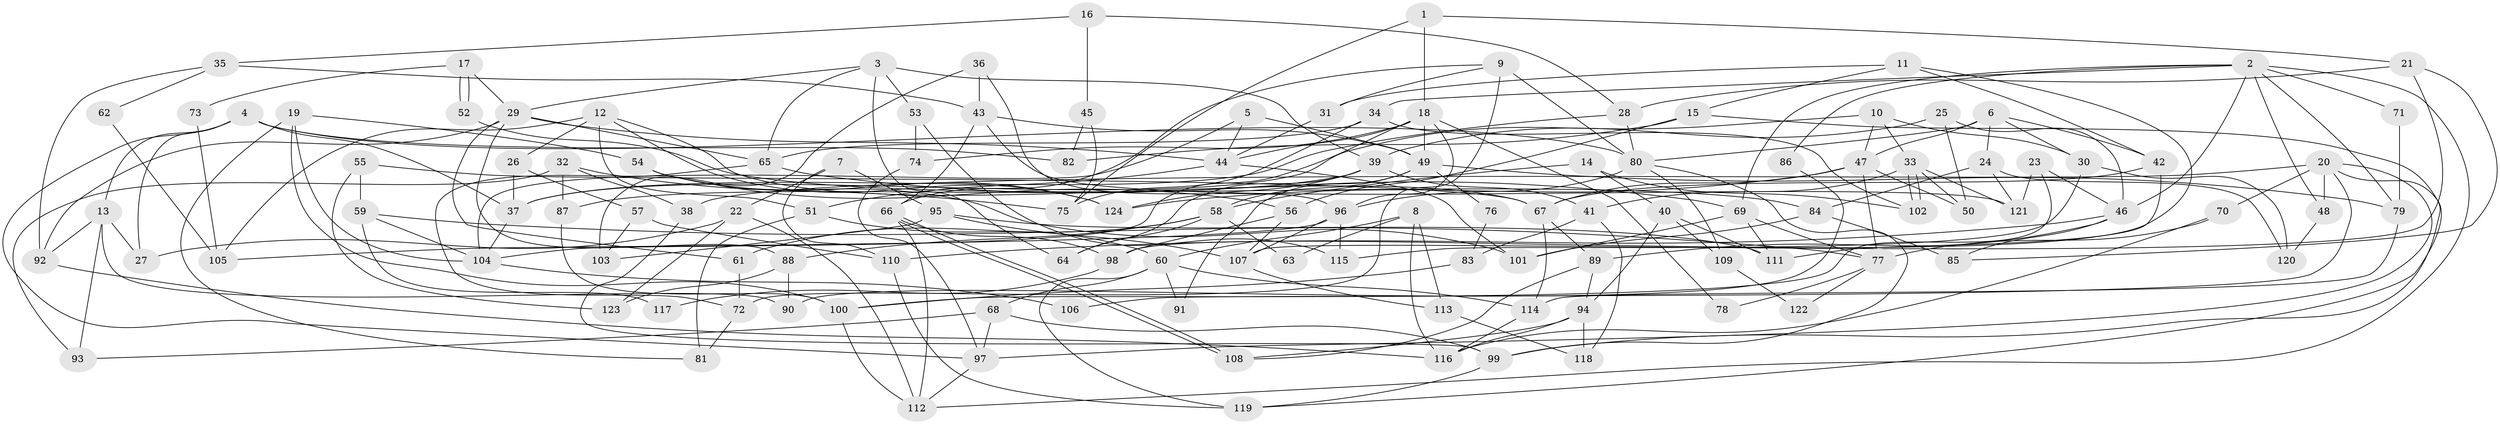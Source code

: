 // coarse degree distribution, {3: 0.13513513513513514, 6: 0.10810810810810811, 4: 0.16216216216216217, 5: 0.1891891891891892, 7: 0.10810810810810811, 2: 0.13513513513513514, 10: 0.08108108108108109, 12: 0.02702702702702703, 9: 0.02702702702702703, 17: 0.02702702702702703}
// Generated by graph-tools (version 1.1) at 2025/54/03/04/25 21:54:58]
// undirected, 124 vertices, 248 edges
graph export_dot {
graph [start="1"]
  node [color=gray90,style=filled];
  1;
  2;
  3;
  4;
  5;
  6;
  7;
  8;
  9;
  10;
  11;
  12;
  13;
  14;
  15;
  16;
  17;
  18;
  19;
  20;
  21;
  22;
  23;
  24;
  25;
  26;
  27;
  28;
  29;
  30;
  31;
  32;
  33;
  34;
  35;
  36;
  37;
  38;
  39;
  40;
  41;
  42;
  43;
  44;
  45;
  46;
  47;
  48;
  49;
  50;
  51;
  52;
  53;
  54;
  55;
  56;
  57;
  58;
  59;
  60;
  61;
  62;
  63;
  64;
  65;
  66;
  67;
  68;
  69;
  70;
  71;
  72;
  73;
  74;
  75;
  76;
  77;
  78;
  79;
  80;
  81;
  82;
  83;
  84;
  85;
  86;
  87;
  88;
  89;
  90;
  91;
  92;
  93;
  94;
  95;
  96;
  97;
  98;
  99;
  100;
  101;
  102;
  103;
  104;
  105;
  106;
  107;
  108;
  109;
  110;
  111;
  112;
  113;
  114;
  115;
  116;
  117;
  118;
  119;
  120;
  121;
  122;
  123;
  124;
  1 -- 18;
  1 -- 75;
  1 -- 21;
  2 -- 34;
  2 -- 79;
  2 -- 46;
  2 -- 48;
  2 -- 69;
  2 -- 71;
  2 -- 86;
  2 -- 112;
  3 -- 39;
  3 -- 29;
  3 -- 53;
  3 -- 64;
  3 -- 65;
  4 -- 80;
  4 -- 27;
  4 -- 13;
  4 -- 37;
  4 -- 82;
  4 -- 97;
  5 -- 49;
  5 -- 44;
  5 -- 104;
  6 -- 30;
  6 -- 80;
  6 -- 24;
  6 -- 42;
  6 -- 47;
  7 -- 95;
  7 -- 110;
  7 -- 22;
  8 -- 116;
  8 -- 60;
  8 -- 63;
  8 -- 113;
  9 -- 66;
  9 -- 31;
  9 -- 72;
  9 -- 80;
  10 -- 33;
  10 -- 37;
  10 -- 30;
  10 -- 47;
  11 -- 42;
  11 -- 15;
  11 -- 31;
  11 -- 98;
  12 -- 124;
  12 -- 26;
  12 -- 51;
  12 -- 67;
  12 -- 105;
  13 -- 92;
  13 -- 27;
  13 -- 90;
  13 -- 93;
  14 -- 40;
  14 -- 58;
  14 -- 102;
  15 -- 56;
  15 -- 82;
  15 -- 99;
  16 -- 35;
  16 -- 28;
  16 -- 45;
  17 -- 29;
  17 -- 52;
  17 -- 52;
  17 -- 73;
  18 -- 96;
  18 -- 104;
  18 -- 44;
  18 -- 49;
  18 -- 74;
  18 -- 78;
  19 -- 54;
  19 -- 81;
  19 -- 100;
  19 -- 104;
  20 -- 97;
  20 -- 38;
  20 -- 48;
  20 -- 70;
  20 -- 106;
  20 -- 119;
  21 -- 85;
  21 -- 28;
  21 -- 107;
  22 -- 112;
  22 -- 27;
  22 -- 123;
  23 -- 100;
  23 -- 46;
  23 -- 121;
  24 -- 121;
  24 -- 84;
  24 -- 120;
  25 -- 50;
  25 -- 46;
  25 -- 39;
  26 -- 37;
  26 -- 57;
  28 -- 37;
  28 -- 80;
  29 -- 61;
  29 -- 44;
  29 -- 65;
  29 -- 88;
  29 -- 92;
  30 -- 120;
  30 -- 115;
  31 -- 44;
  32 -- 87;
  32 -- 93;
  32 -- 38;
  32 -- 75;
  33 -- 121;
  33 -- 102;
  33 -- 102;
  33 -- 41;
  33 -- 50;
  34 -- 65;
  34 -- 102;
  34 -- 75;
  35 -- 92;
  35 -- 43;
  35 -- 62;
  36 -- 96;
  36 -- 43;
  36 -- 103;
  37 -- 104;
  38 -- 99;
  39 -- 41;
  39 -- 64;
  39 -- 87;
  39 -- 124;
  40 -- 94;
  40 -- 111;
  40 -- 109;
  41 -- 118;
  41 -- 83;
  42 -- 67;
  42 -- 111;
  43 -- 49;
  43 -- 66;
  43 -- 121;
  44 -- 51;
  44 -- 101;
  45 -- 75;
  45 -- 82;
  46 -- 89;
  46 -- 85;
  46 -- 110;
  47 -- 50;
  47 -- 67;
  47 -- 77;
  47 -- 124;
  48 -- 120;
  49 -- 58;
  49 -- 76;
  49 -- 79;
  49 -- 91;
  51 -- 60;
  51 -- 81;
  52 -- 84;
  53 -- 74;
  53 -- 115;
  54 -- 101;
  54 -- 124;
  54 -- 56;
  55 -- 59;
  55 -- 67;
  55 -- 123;
  56 -- 107;
  56 -- 98;
  57 -- 110;
  57 -- 103;
  58 -- 64;
  58 -- 88;
  58 -- 61;
  58 -- 63;
  59 -- 104;
  59 -- 77;
  59 -- 117;
  60 -- 68;
  60 -- 119;
  60 -- 91;
  60 -- 114;
  61 -- 72;
  62 -- 105;
  65 -- 69;
  65 -- 72;
  66 -- 108;
  66 -- 108;
  66 -- 98;
  66 -- 112;
  67 -- 89;
  67 -- 114;
  68 -- 99;
  68 -- 97;
  68 -- 93;
  69 -- 77;
  69 -- 101;
  69 -- 111;
  70 -- 77;
  70 -- 116;
  71 -- 79;
  72 -- 81;
  73 -- 105;
  74 -- 97;
  76 -- 83;
  77 -- 78;
  77 -- 122;
  79 -- 114;
  80 -- 96;
  80 -- 99;
  80 -- 109;
  83 -- 100;
  84 -- 101;
  84 -- 85;
  86 -- 90;
  87 -- 100;
  88 -- 123;
  88 -- 90;
  89 -- 108;
  89 -- 94;
  92 -- 116;
  94 -- 116;
  94 -- 108;
  94 -- 118;
  95 -- 107;
  95 -- 111;
  95 -- 103;
  96 -- 115;
  96 -- 105;
  96 -- 107;
  97 -- 112;
  98 -- 117;
  99 -- 119;
  100 -- 112;
  104 -- 106;
  107 -- 113;
  109 -- 122;
  110 -- 119;
  113 -- 118;
  114 -- 116;
}
